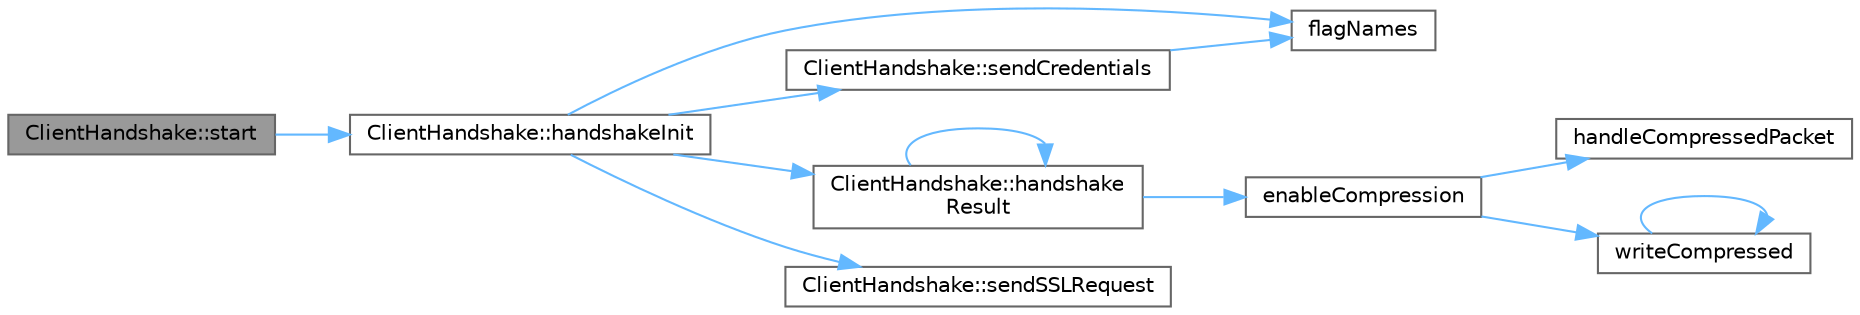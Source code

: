digraph "ClientHandshake::start"
{
 // INTERACTIVE_SVG=YES
 // LATEX_PDF_SIZE
  bgcolor="transparent";
  edge [fontname=Helvetica,fontsize=10,labelfontname=Helvetica,labelfontsize=10];
  node [fontname=Helvetica,fontsize=10,shape=box,height=0.2,width=0.4];
  rankdir="LR";
  Node1 [id="Node000001",label="ClientHandshake::start",height=0.2,width=0.4,color="gray40", fillcolor="grey60", style="filled", fontcolor="black",tooltip=" "];
  Node1 -> Node2 [id="edge1_Node000001_Node000002",color="steelblue1",style="solid",tooltip=" "];
  Node2 [id="Node000002",label="ClientHandshake::handshakeInit",height=0.2,width=0.4,color="grey40", fillcolor="white", style="filled",URL="$d5/d39/a00676_ae556000c9c1c0f19a20943ffa2b5561b.html#ae556000c9c1c0f19a20943ffa2b5561b",tooltip=" "];
  Node2 -> Node3 [id="edge2_Node000002_Node000003",color="steelblue1",style="solid",tooltip=" "];
  Node3 [id="Node000003",label="flagNames",height=0.2,width=0.4,color="grey40", fillcolor="white", style="filled",URL="$d3/d1a/a00251_a3de3341f715a235be1d832456345fb82.html#a3de3341f715a235be1d832456345fb82",tooltip=" "];
  Node2 -> Node4 [id="edge3_Node000002_Node000004",color="steelblue1",style="solid",tooltip=" "];
  Node4 [id="Node000004",label="ClientHandshake::handshake\lResult",height=0.2,width=0.4,color="grey40", fillcolor="white", style="filled",URL="$d5/d39/a00676_aeb1492a5598740ab8f214a016d7ce65d.html#aeb1492a5598740ab8f214a016d7ce65d",tooltip=" "];
  Node4 -> Node5 [id="edge4_Node000004_Node000005",color="steelblue1",style="solid",tooltip=" "];
  Node5 [id="Node000005",label="enableCompression",height=0.2,width=0.4,color="grey40", fillcolor="white", style="filled",URL="$dc/d5d/a00278_a01518d510b0c24505398c8ada71beb57.html#a01518d510b0c24505398c8ada71beb57",tooltip=" "];
  Node5 -> Node6 [id="edge5_Node000005_Node000006",color="steelblue1",style="solid",tooltip=" "];
  Node6 [id="Node000006",label="handleCompressedPacket",height=0.2,width=0.4,color="grey40", fillcolor="white", style="filled",URL="$dc/d5d/a00278_a05c88bf72143c764be7adf62897696ee.html#a05c88bf72143c764be7adf62897696ee",tooltip=" "];
  Node5 -> Node7 [id="edge6_Node000005_Node000007",color="steelblue1",style="solid",tooltip=" "];
  Node7 [id="Node000007",label="writeCompressed",height=0.2,width=0.4,color="grey40", fillcolor="white", style="filled",URL="$dc/d5d/a00278_acdd0c7004e9a88715887b789254bf1d8.html#acdd0c7004e9a88715887b789254bf1d8",tooltip=" "];
  Node7 -> Node7 [id="edge7_Node000007_Node000007",color="steelblue1",style="solid",tooltip=" "];
  Node4 -> Node4 [id="edge8_Node000004_Node000004",color="steelblue1",style="solid",tooltip=" "];
  Node2 -> Node8 [id="edge9_Node000002_Node000008",color="steelblue1",style="solid",tooltip=" "];
  Node8 [id="Node000008",label="ClientHandshake::sendCredentials",height=0.2,width=0.4,color="grey40", fillcolor="white", style="filled",URL="$d5/d39/a00676_ad234f42c6d0967a1de63e291112dedbf.html#ad234f42c6d0967a1de63e291112dedbf",tooltip=" "];
  Node8 -> Node3 [id="edge10_Node000008_Node000003",color="steelblue1",style="solid",tooltip=" "];
  Node2 -> Node9 [id="edge11_Node000002_Node000009",color="steelblue1",style="solid",tooltip=" "];
  Node9 [id="Node000009",label="ClientHandshake::sendSSLRequest",height=0.2,width=0.4,color="grey40", fillcolor="white", style="filled",URL="$d5/d39/a00676_a535efcccced3a5c98372b46fba65af71.html#a535efcccced3a5c98372b46fba65af71",tooltip=" "];
}
